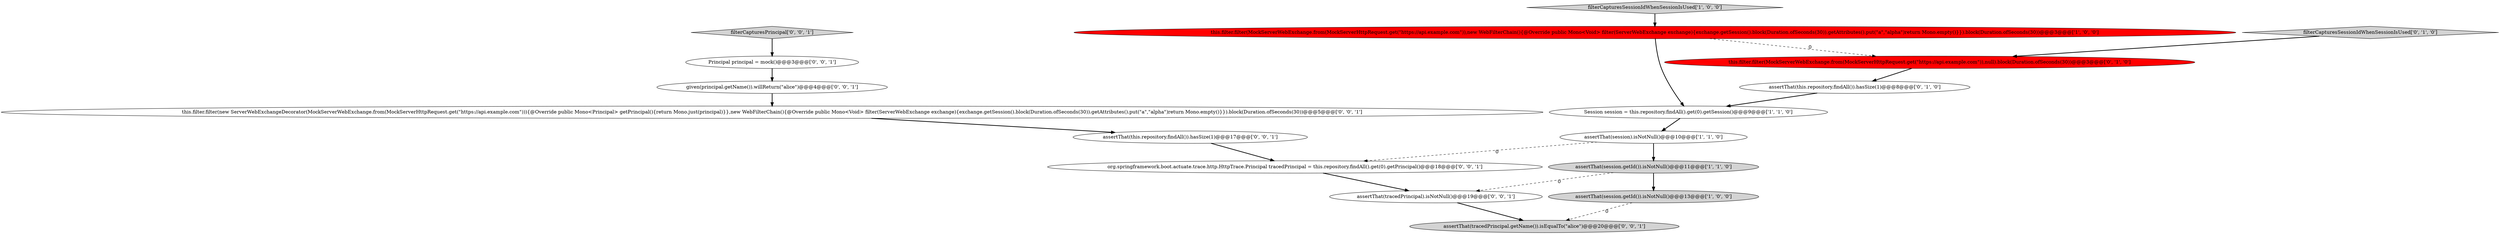 digraph {
8 [style = filled, label = "filterCapturesSessionIdWhenSessionIsUsed['0', '1', '0']", fillcolor = lightgray, shape = diamond image = "AAA0AAABBB2BBB"];
7 [style = filled, label = "assertThat(this.repository.findAll()).hasSize(1)@@@8@@@['0', '1', '0']", fillcolor = white, shape = ellipse image = "AAA0AAABBB2BBB"];
2 [style = filled, label = "filterCapturesSessionIdWhenSessionIsUsed['1', '0', '0']", fillcolor = lightgray, shape = diamond image = "AAA0AAABBB1BBB"];
14 [style = filled, label = "assertThat(tracedPrincipal.getName()).isEqualTo(\"alice\")@@@20@@@['0', '0', '1']", fillcolor = lightgray, shape = ellipse image = "AAA0AAABBB3BBB"];
4 [style = filled, label = "this.filter.filter(MockServerWebExchange.from(MockServerHttpRequest.get(\"https://api.example.com\")),new WebFilterChain(){@Override public Mono<Void> filter(ServerWebExchange exchange){exchange.getSession().block(Duration.ofSeconds(30)).getAttributes().put(\"a\",\"alpha\")return Mono.empty()}}).block(Duration.ofSeconds(30))@@@3@@@['1', '0', '0']", fillcolor = red, shape = ellipse image = "AAA1AAABBB1BBB"];
0 [style = filled, label = "assertThat(session.getId()).isNotNull()@@@13@@@['1', '0', '0']", fillcolor = lightgray, shape = ellipse image = "AAA0AAABBB1BBB"];
1 [style = filled, label = "assertThat(session).isNotNull()@@@10@@@['1', '1', '0']", fillcolor = white, shape = ellipse image = "AAA0AAABBB1BBB"];
9 [style = filled, label = "assertThat(this.repository.findAll()).hasSize(1)@@@17@@@['0', '0', '1']", fillcolor = white, shape = ellipse image = "AAA0AAABBB3BBB"];
10 [style = filled, label = "filterCapturesPrincipal['0', '0', '1']", fillcolor = lightgray, shape = diamond image = "AAA0AAABBB3BBB"];
11 [style = filled, label = "this.filter.filter(new ServerWebExchangeDecorator(MockServerWebExchange.from(MockServerHttpRequest.get(\"https://api.example.com\"))){@Override public Mono<Principal> getPrincipal(){return Mono.just(principal)}},new WebFilterChain(){@Override public Mono<Void> filter(ServerWebExchange exchange){exchange.getSession().block(Duration.ofSeconds(30)).getAttributes().put(\"a\",\"alpha\")return Mono.empty()}}).block(Duration.ofSeconds(30))@@@5@@@['0', '0', '1']", fillcolor = white, shape = ellipse image = "AAA0AAABBB3BBB"];
13 [style = filled, label = "Principal principal = mock()@@@3@@@['0', '0', '1']", fillcolor = white, shape = ellipse image = "AAA0AAABBB3BBB"];
15 [style = filled, label = "org.springframework.boot.actuate.trace.http.HttpTrace.Principal tracedPrincipal = this.repository.findAll().get(0).getPrincipal()@@@18@@@['0', '0', '1']", fillcolor = white, shape = ellipse image = "AAA0AAABBB3BBB"];
3 [style = filled, label = "assertThat(session.getId()).isNotNull()@@@11@@@['1', '1', '0']", fillcolor = lightgray, shape = ellipse image = "AAA0AAABBB1BBB"];
6 [style = filled, label = "this.filter.filter(MockServerWebExchange.from(MockServerHttpRequest.get(\"https://api.example.com\")),null).block(Duration.ofSeconds(30))@@@3@@@['0', '1', '0']", fillcolor = red, shape = ellipse image = "AAA1AAABBB2BBB"];
12 [style = filled, label = "assertThat(tracedPrincipal).isNotNull()@@@19@@@['0', '0', '1']", fillcolor = white, shape = ellipse image = "AAA0AAABBB3BBB"];
16 [style = filled, label = "given(principal.getName()).willReturn(\"alice\")@@@4@@@['0', '0', '1']", fillcolor = white, shape = ellipse image = "AAA0AAABBB3BBB"];
5 [style = filled, label = "Session session = this.repository.findAll().get(0).getSession()@@@9@@@['1', '1', '0']", fillcolor = white, shape = ellipse image = "AAA0AAABBB1BBB"];
1->3 [style = bold, label=""];
0->14 [style = dashed, label="0"];
5->1 [style = bold, label=""];
7->5 [style = bold, label=""];
8->6 [style = bold, label=""];
15->12 [style = bold, label=""];
16->11 [style = bold, label=""];
3->12 [style = dashed, label="0"];
6->7 [style = bold, label=""];
10->13 [style = bold, label=""];
4->6 [style = dashed, label="0"];
11->9 [style = bold, label=""];
2->4 [style = bold, label=""];
4->5 [style = bold, label=""];
9->15 [style = bold, label=""];
13->16 [style = bold, label=""];
1->15 [style = dashed, label="0"];
3->0 [style = bold, label=""];
12->14 [style = bold, label=""];
}
